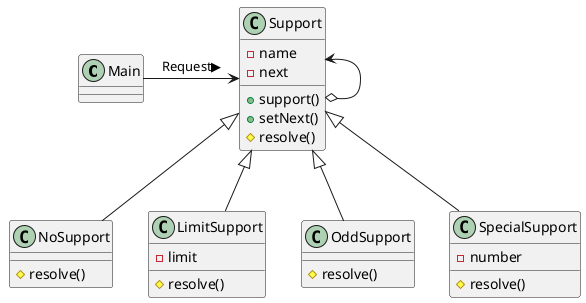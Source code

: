 @startuml

class Main {
}

class Support {
  -name
  -next
  +support()
  +setNext()
  #resolve()
}

class NoSupport {
  #resolve()
}

class LimitSupport {
  -limit
  #resolve()
}

class OddSupport {
  #resolve()
}

class SpecialSupport {
  -number
  #resolve()
}

Main -r-> Support : Request▶︎
Support <|-d- NoSupport
Support <|-d- LimitSupport
Support <|-d- OddSupport
Support <|-d- SpecialSupport
Support <-o Support

@enduml